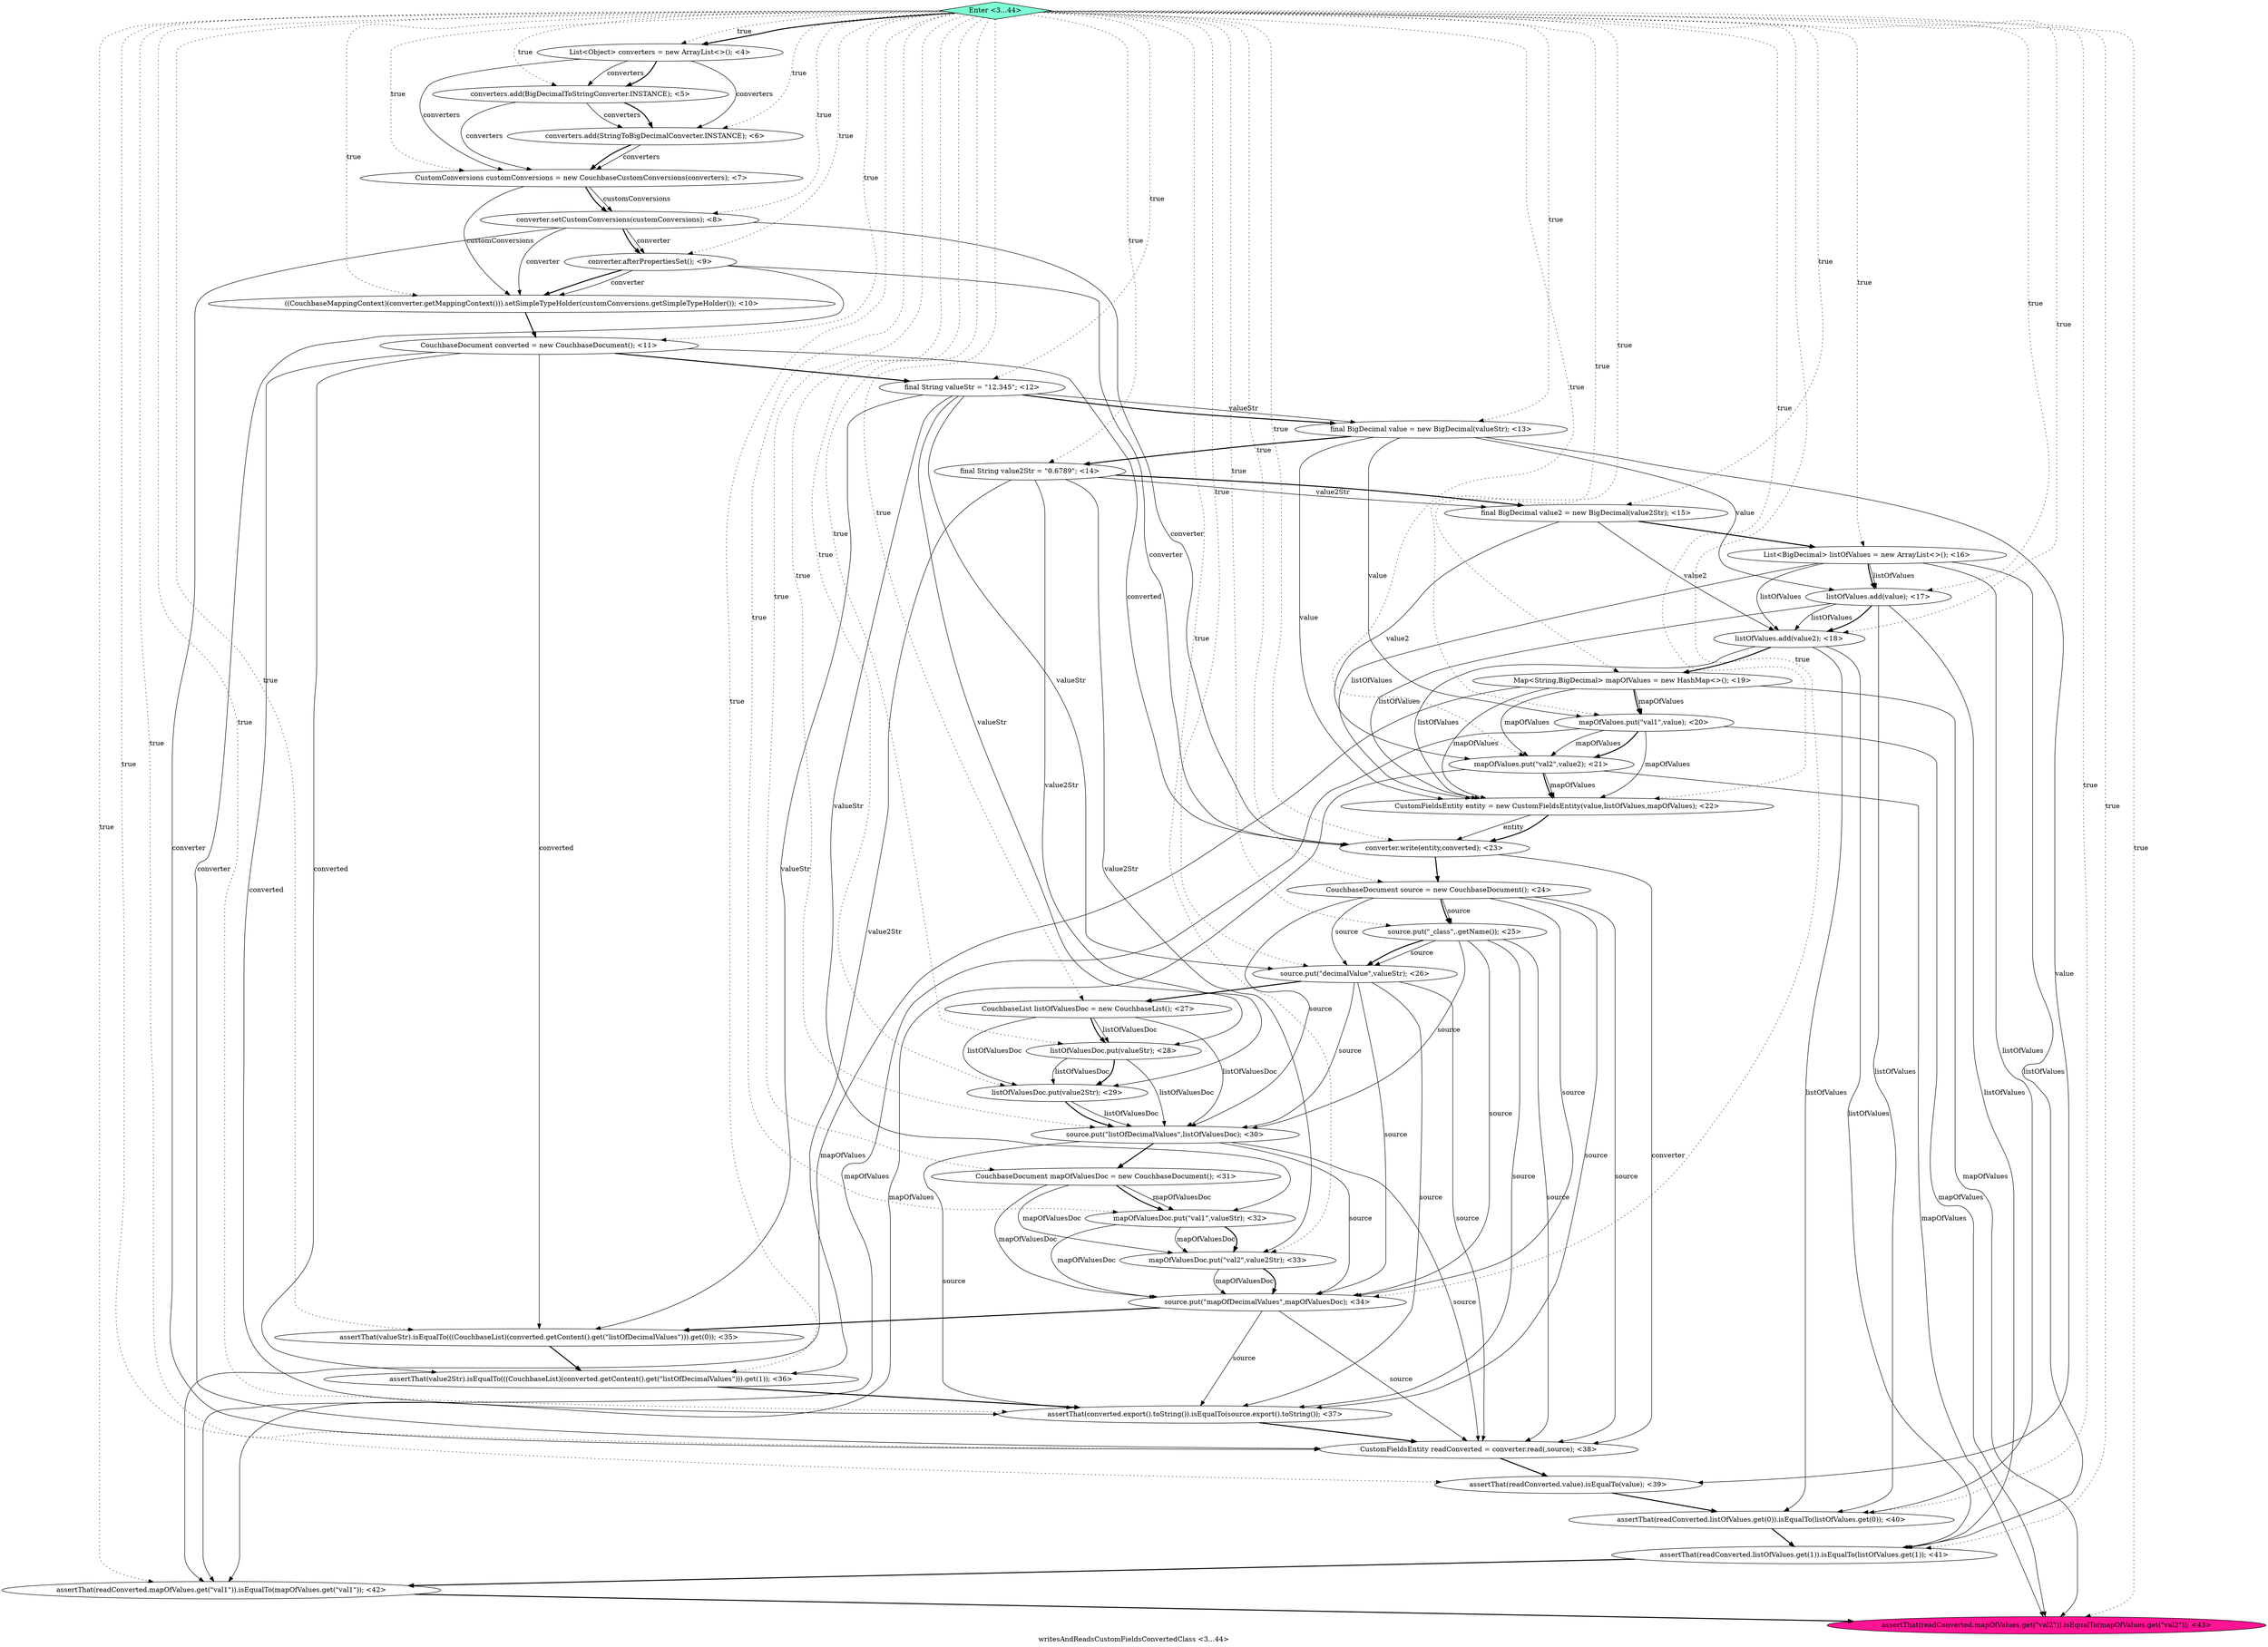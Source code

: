 digraph PDG {
label = "writesAndReadsCustomFieldsConvertedClass <3...44>";
0.26 [style = filled, label = "source.put(\"listOfDecimalValues\",listOfValuesDoc); <30>", fillcolor = white, shape = ellipse];
0.29 [style = filled, label = "mapOfValuesDoc.put(\"val2\",value2Str); <33>", fillcolor = white, shape = ellipse];
0.7 [style = filled, label = "CouchbaseDocument converted = new CouchbaseDocument(); <11>", fillcolor = white, shape = ellipse];
0.21 [style = filled, label = "source.put(\"_class\",.getName()); <25>", fillcolor = white, shape = ellipse];
0.24 [style = filled, label = "listOfValuesDoc.put(valueStr); <28>", fillcolor = white, shape = ellipse];
0.35 [style = filled, label = "assertThat(readConverted.value).isEqualTo(value); <39>", fillcolor = white, shape = ellipse];
0.16 [style = filled, label = "mapOfValues.put(\"val1\",value); <20>", fillcolor = white, shape = ellipse];
0.1 [style = filled, label = "converters.add(BigDecimalToStringConverter.INSTANCE); <5>", fillcolor = white, shape = ellipse];
0.6 [style = filled, label = "((CouchbaseMappingContext)(converter.getMappingContext())).setSimpleTypeHolder(customConversions.getSimpleTypeHolder()); <10>", fillcolor = white, shape = ellipse];
0.14 [style = filled, label = "listOfValues.add(value2); <18>", fillcolor = white, shape = ellipse];
0.32 [style = filled, label = "assertThat(value2Str).isEqualTo(((CouchbaseList)(converted.getContent().get(\"listOfDecimalValues\"))).get(1)); <36>", fillcolor = white, shape = ellipse];
0.38 [style = filled, label = "assertThat(readConverted.mapOfValues.get(\"val1\")).isEqualTo(mapOfValues.get(\"val1\")); <42>", fillcolor = white, shape = ellipse];
0.31 [style = filled, label = "assertThat(valueStr).isEqualTo(((CouchbaseList)(converted.getContent().get(\"listOfDecimalValues\"))).get(0)); <35>", fillcolor = white, shape = ellipse];
0.23 [style = filled, label = "CouchbaseList listOfValuesDoc = new CouchbaseList(); <27>", fillcolor = white, shape = ellipse];
0.34 [style = filled, label = "CustomFieldsEntity readConverted = converter.read(,source); <38>", fillcolor = white, shape = ellipse];
0.11 [style = filled, label = "final BigDecimal value2 = new BigDecimal(value2Str); <15>", fillcolor = white, shape = ellipse];
0.15 [style = filled, label = "Map<String,BigDecimal> mapOfValues = new HashMap<>(); <19>", fillcolor = white, shape = ellipse];
0.10 [style = filled, label = "final String value2Str = \"0.6789\"; <14>", fillcolor = white, shape = ellipse];
0.40 [style = filled, label = "Enter <3...44>", fillcolor = aquamarine, shape = diamond];
0.12 [style = filled, label = "List<BigDecimal> listOfValues = new ArrayList<>(); <16>", fillcolor = white, shape = ellipse];
0.2 [style = filled, label = "converters.add(StringToBigDecimalConverter.INSTANCE); <6>", fillcolor = white, shape = ellipse];
0.30 [style = filled, label = "source.put(\"mapOfDecimalValues\",mapOfValuesDoc); <34>", fillcolor = white, shape = ellipse];
0.13 [style = filled, label = "listOfValues.add(value); <17>", fillcolor = white, shape = ellipse];
0.36 [style = filled, label = "assertThat(readConverted.listOfValues.get(0)).isEqualTo(listOfValues.get(0)); <40>", fillcolor = white, shape = ellipse];
0.4 [style = filled, label = "converter.setCustomConversions(customConversions); <8>", fillcolor = white, shape = ellipse];
0.33 [style = filled, label = "assertThat(converted.export().toString()).isEqualTo(source.export().toString()); <37>", fillcolor = white, shape = ellipse];
0.3 [style = filled, label = "CustomConversions customConversions = new CouchbaseCustomConversions(converters); <7>", fillcolor = white, shape = ellipse];
0.18 [style = filled, label = "CustomFieldsEntity entity = new CustomFieldsEntity(value,listOfValues,mapOfValues); <22>", fillcolor = white, shape = ellipse];
0.19 [style = filled, label = "converter.write(entity,converted); <23>", fillcolor = white, shape = ellipse];
0.0 [style = filled, label = "List<Object> converters = new ArrayList<>(); <4>", fillcolor = white, shape = ellipse];
0.20 [style = filled, label = "CouchbaseDocument source = new CouchbaseDocument(); <24>", fillcolor = white, shape = ellipse];
0.5 [style = filled, label = "converter.afterPropertiesSet(); <9>", fillcolor = white, shape = ellipse];
0.28 [style = filled, label = "mapOfValuesDoc.put(\"val1\",valueStr); <32>", fillcolor = white, shape = ellipse];
0.9 [style = filled, label = "final BigDecimal value = new BigDecimal(valueStr); <13>", fillcolor = white, shape = ellipse];
0.37 [style = filled, label = "assertThat(readConverted.listOfValues.get(1)).isEqualTo(listOfValues.get(1)); <41>", fillcolor = white, shape = ellipse];
0.22 [style = filled, label = "source.put(\"decimalValue\",valueStr); <26>", fillcolor = white, shape = ellipse];
0.17 [style = filled, label = "mapOfValues.put(\"val2\",value2); <21>", fillcolor = white, shape = ellipse];
0.39 [style = filled, label = "assertThat(readConverted.mapOfValues.get(\"val2\")).isEqualTo(mapOfValues.get(\"val2\")); <43>", fillcolor = deeppink, shape = ellipse];
0.27 [style = filled, label = "CouchbaseDocument mapOfValuesDoc = new CouchbaseDocument(); <31>", fillcolor = white, shape = ellipse];
0.25 [style = filled, label = "listOfValuesDoc.put(value2Str); <29>", fillcolor = white, shape = ellipse];
0.8 [style = filled, label = "final String valueStr = \"12.345\"; <12>", fillcolor = white, shape = ellipse];
0.0 -> 0.1 [style = solid, label="converters"];
0.0 -> 0.1 [style = bold, label=""];
0.0 -> 0.2 [style = solid, label="converters"];
0.0 -> 0.3 [style = solid, label="converters"];
0.1 -> 0.2 [style = solid, label="converters"];
0.1 -> 0.2 [style = bold, label=""];
0.1 -> 0.3 [style = solid, label="converters"];
0.2 -> 0.3 [style = solid, label="converters"];
0.2 -> 0.3 [style = bold, label=""];
0.3 -> 0.4 [style = solid, label="customConversions"];
0.3 -> 0.4 [style = bold, label=""];
0.3 -> 0.6 [style = solid, label="customConversions"];
0.4 -> 0.5 [style = solid, label="converter"];
0.4 -> 0.5 [style = bold, label=""];
0.4 -> 0.6 [style = solid, label="converter"];
0.4 -> 0.19 [style = solid, label="converter"];
0.4 -> 0.34 [style = solid, label="converter"];
0.5 -> 0.6 [style = solid, label="converter"];
0.5 -> 0.6 [style = bold, label=""];
0.5 -> 0.19 [style = solid, label="converter"];
0.5 -> 0.34 [style = solid, label="converter"];
0.6 -> 0.7 [style = bold, label=""];
0.7 -> 0.8 [style = bold, label=""];
0.7 -> 0.19 [style = solid, label="converted"];
0.7 -> 0.31 [style = solid, label="converted"];
0.7 -> 0.32 [style = solid, label="converted"];
0.7 -> 0.33 [style = solid, label="converted"];
0.8 -> 0.9 [style = solid, label="valueStr"];
0.8 -> 0.9 [style = bold, label=""];
0.8 -> 0.22 [style = solid, label="valueStr"];
0.8 -> 0.24 [style = solid, label="valueStr"];
0.8 -> 0.28 [style = solid, label="valueStr"];
0.8 -> 0.31 [style = solid, label="valueStr"];
0.9 -> 0.10 [style = bold, label=""];
0.9 -> 0.13 [style = solid, label="value"];
0.9 -> 0.16 [style = solid, label="value"];
0.9 -> 0.18 [style = solid, label="value"];
0.9 -> 0.35 [style = solid, label="value"];
0.10 -> 0.11 [style = solid, label="value2Str"];
0.10 -> 0.11 [style = bold, label=""];
0.10 -> 0.25 [style = solid, label="value2Str"];
0.10 -> 0.29 [style = solid, label="value2Str"];
0.10 -> 0.32 [style = solid, label="value2Str"];
0.11 -> 0.12 [style = bold, label=""];
0.11 -> 0.14 [style = solid, label="value2"];
0.11 -> 0.17 [style = solid, label="value2"];
0.12 -> 0.13 [style = solid, label="listOfValues"];
0.12 -> 0.13 [style = bold, label=""];
0.12 -> 0.14 [style = solid, label="listOfValues"];
0.12 -> 0.18 [style = solid, label="listOfValues"];
0.12 -> 0.36 [style = solid, label="listOfValues"];
0.12 -> 0.37 [style = solid, label="listOfValues"];
0.13 -> 0.14 [style = solid, label="listOfValues"];
0.13 -> 0.14 [style = bold, label=""];
0.13 -> 0.18 [style = solid, label="listOfValues"];
0.13 -> 0.36 [style = solid, label="listOfValues"];
0.13 -> 0.37 [style = solid, label="listOfValues"];
0.14 -> 0.15 [style = bold, label=""];
0.14 -> 0.18 [style = solid, label="listOfValues"];
0.14 -> 0.36 [style = solid, label="listOfValues"];
0.14 -> 0.37 [style = solid, label="listOfValues"];
0.15 -> 0.16 [style = solid, label="mapOfValues"];
0.15 -> 0.16 [style = bold, label=""];
0.15 -> 0.17 [style = solid, label="mapOfValues"];
0.15 -> 0.18 [style = solid, label="mapOfValues"];
0.15 -> 0.38 [style = solid, label="mapOfValues"];
0.15 -> 0.39 [style = solid, label="mapOfValues"];
0.16 -> 0.17 [style = solid, label="mapOfValues"];
0.16 -> 0.17 [style = bold, label=""];
0.16 -> 0.18 [style = solid, label="mapOfValues"];
0.16 -> 0.38 [style = solid, label="mapOfValues"];
0.16 -> 0.39 [style = solid, label="mapOfValues"];
0.17 -> 0.18 [style = solid, label="mapOfValues"];
0.17 -> 0.18 [style = bold, label=""];
0.17 -> 0.38 [style = solid, label="mapOfValues"];
0.17 -> 0.39 [style = solid, label="mapOfValues"];
0.18 -> 0.19 [style = solid, label="entity"];
0.18 -> 0.19 [style = bold, label=""];
0.19 -> 0.20 [style = bold, label=""];
0.19 -> 0.34 [style = solid, label="converter"];
0.20 -> 0.21 [style = solid, label="source"];
0.20 -> 0.21 [style = bold, label=""];
0.20 -> 0.22 [style = solid, label="source"];
0.20 -> 0.26 [style = solid, label="source"];
0.20 -> 0.30 [style = solid, label="source"];
0.20 -> 0.33 [style = solid, label="source"];
0.20 -> 0.34 [style = solid, label="source"];
0.21 -> 0.22 [style = solid, label="source"];
0.21 -> 0.22 [style = bold, label=""];
0.21 -> 0.26 [style = solid, label="source"];
0.21 -> 0.30 [style = solid, label="source"];
0.21 -> 0.33 [style = solid, label="source"];
0.21 -> 0.34 [style = solid, label="source"];
0.22 -> 0.23 [style = bold, label=""];
0.22 -> 0.26 [style = solid, label="source"];
0.22 -> 0.30 [style = solid, label="source"];
0.22 -> 0.33 [style = solid, label="source"];
0.22 -> 0.34 [style = solid, label="source"];
0.23 -> 0.24 [style = solid, label="listOfValuesDoc"];
0.23 -> 0.24 [style = bold, label=""];
0.23 -> 0.25 [style = solid, label="listOfValuesDoc"];
0.23 -> 0.26 [style = solid, label="listOfValuesDoc"];
0.24 -> 0.25 [style = solid, label="listOfValuesDoc"];
0.24 -> 0.25 [style = bold, label=""];
0.24 -> 0.26 [style = solid, label="listOfValuesDoc"];
0.25 -> 0.26 [style = solid, label="listOfValuesDoc"];
0.25 -> 0.26 [style = bold, label=""];
0.26 -> 0.27 [style = bold, label=""];
0.26 -> 0.30 [style = solid, label="source"];
0.26 -> 0.33 [style = solid, label="source"];
0.26 -> 0.34 [style = solid, label="source"];
0.27 -> 0.28 [style = solid, label="mapOfValuesDoc"];
0.27 -> 0.28 [style = bold, label=""];
0.27 -> 0.29 [style = solid, label="mapOfValuesDoc"];
0.27 -> 0.30 [style = solid, label="mapOfValuesDoc"];
0.28 -> 0.29 [style = solid, label="mapOfValuesDoc"];
0.28 -> 0.29 [style = bold, label=""];
0.28 -> 0.30 [style = solid, label="mapOfValuesDoc"];
0.29 -> 0.30 [style = solid, label="mapOfValuesDoc"];
0.29 -> 0.30 [style = bold, label=""];
0.30 -> 0.31 [style = bold, label=""];
0.30 -> 0.33 [style = solid, label="source"];
0.30 -> 0.34 [style = solid, label="source"];
0.31 -> 0.32 [style = bold, label=""];
0.32 -> 0.33 [style = bold, label=""];
0.33 -> 0.34 [style = bold, label=""];
0.34 -> 0.35 [style = bold, label=""];
0.35 -> 0.36 [style = bold, label=""];
0.36 -> 0.37 [style = bold, label=""];
0.37 -> 0.38 [style = bold, label=""];
0.38 -> 0.39 [style = bold, label=""];
0.40 -> 0.0 [style = dotted, label="true"];
0.40 -> 0.0 [style = bold, label=""];
0.40 -> 0.1 [style = dotted, label="true"];
0.40 -> 0.2 [style = dotted, label="true"];
0.40 -> 0.3 [style = dotted, label="true"];
0.40 -> 0.4 [style = dotted, label="true"];
0.40 -> 0.5 [style = dotted, label="true"];
0.40 -> 0.6 [style = dotted, label="true"];
0.40 -> 0.7 [style = dotted, label="true"];
0.40 -> 0.8 [style = dotted, label="true"];
0.40 -> 0.9 [style = dotted, label="true"];
0.40 -> 0.10 [style = dotted, label="true"];
0.40 -> 0.11 [style = dotted, label="true"];
0.40 -> 0.12 [style = dotted, label="true"];
0.40 -> 0.13 [style = dotted, label="true"];
0.40 -> 0.14 [style = dotted, label="true"];
0.40 -> 0.15 [style = dotted, label="true"];
0.40 -> 0.16 [style = dotted, label="true"];
0.40 -> 0.17 [style = dotted, label="true"];
0.40 -> 0.18 [style = dotted, label="true"];
0.40 -> 0.19 [style = dotted, label="true"];
0.40 -> 0.20 [style = dotted, label="true"];
0.40 -> 0.21 [style = dotted, label="true"];
0.40 -> 0.22 [style = dotted, label="true"];
0.40 -> 0.23 [style = dotted, label="true"];
0.40 -> 0.24 [style = dotted, label="true"];
0.40 -> 0.25 [style = dotted, label="true"];
0.40 -> 0.26 [style = dotted, label="true"];
0.40 -> 0.27 [style = dotted, label="true"];
0.40 -> 0.28 [style = dotted, label="true"];
0.40 -> 0.29 [style = dotted, label="true"];
0.40 -> 0.30 [style = dotted, label="true"];
0.40 -> 0.31 [style = dotted, label="true"];
0.40 -> 0.32 [style = dotted, label="true"];
0.40 -> 0.33 [style = dotted, label="true"];
0.40 -> 0.34 [style = dotted, label="true"];
0.40 -> 0.35 [style = dotted, label="true"];
0.40 -> 0.36 [style = dotted, label="true"];
0.40 -> 0.37 [style = dotted, label="true"];
0.40 -> 0.38 [style = dotted, label="true"];
0.40 -> 0.39 [style = dotted, label="true"];
}
